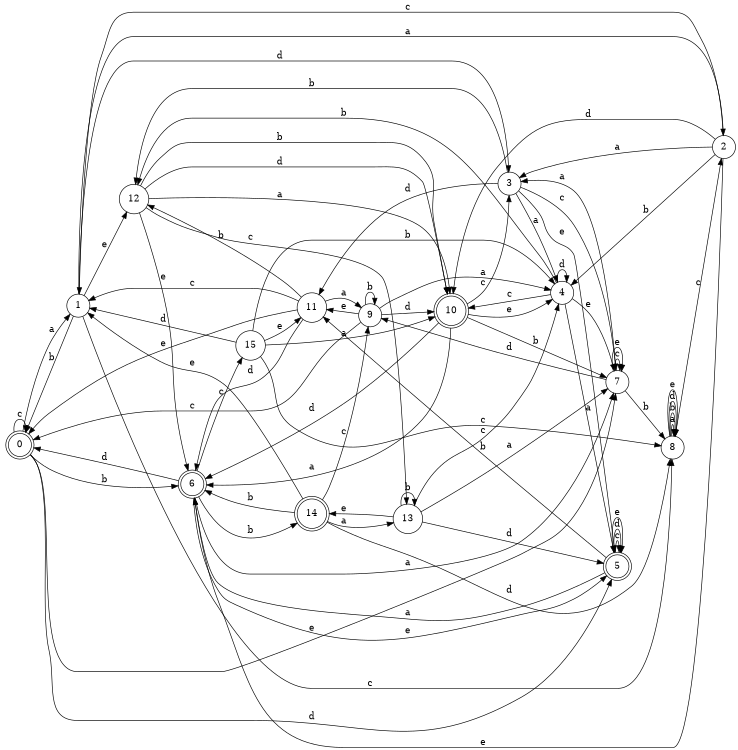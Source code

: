 digraph n13_7 {
__start0 [label="" shape="none"];

rankdir=LR;
size="8,5";

s0 [style="rounded,filled", color="black", fillcolor="white" shape="doublecircle", label="0"];
s1 [style="filled", color="black", fillcolor="white" shape="circle", label="1"];
s2 [style="filled", color="black", fillcolor="white" shape="circle", label="2"];
s3 [style="filled", color="black", fillcolor="white" shape="circle", label="3"];
s4 [style="filled", color="black", fillcolor="white" shape="circle", label="4"];
s5 [style="rounded,filled", color="black", fillcolor="white" shape="doublecircle", label="5"];
s6 [style="rounded,filled", color="black", fillcolor="white" shape="doublecircle", label="6"];
s7 [style="filled", color="black", fillcolor="white" shape="circle", label="7"];
s8 [style="filled", color="black", fillcolor="white" shape="circle", label="8"];
s9 [style="filled", color="black", fillcolor="white" shape="circle", label="9"];
s10 [style="rounded,filled", color="black", fillcolor="white" shape="doublecircle", label="10"];
s11 [style="filled", color="black", fillcolor="white" shape="circle", label="11"];
s12 [style="filled", color="black", fillcolor="white" shape="circle", label="12"];
s13 [style="filled", color="black", fillcolor="white" shape="circle", label="13"];
s14 [style="rounded,filled", color="black", fillcolor="white" shape="doublecircle", label="14"];
s15 [style="filled", color="black", fillcolor="white" shape="circle", label="15"];
s0 -> s1 [label="a"];
s0 -> s6 [label="b"];
s0 -> s0 [label="c"];
s0 -> s5 [label="d"];
s0 -> s7 [label="e"];
s1 -> s2 [label="a"];
s1 -> s0 [label="b"];
s1 -> s8 [label="c"];
s1 -> s3 [label="d"];
s1 -> s12 [label="e"];
s2 -> s3 [label="a"];
s2 -> s4 [label="b"];
s2 -> s1 [label="c"];
s2 -> s10 [label="d"];
s2 -> s6 [label="e"];
s3 -> s4 [label="a"];
s3 -> s12 [label="b"];
s3 -> s7 [label="c"];
s3 -> s11 [label="d"];
s3 -> s5 [label="e"];
s4 -> s5 [label="a"];
s4 -> s12 [label="b"];
s4 -> s10 [label="c"];
s4 -> s4 [label="d"];
s4 -> s7 [label="e"];
s5 -> s6 [label="a"];
s5 -> s11 [label="b"];
s5 -> s5 [label="c"];
s5 -> s5 [label="d"];
s5 -> s5 [label="e"];
s6 -> s7 [label="a"];
s6 -> s14 [label="b"];
s6 -> s15 [label="c"];
s6 -> s0 [label="d"];
s6 -> s5 [label="e"];
s7 -> s3 [label="a"];
s7 -> s8 [label="b"];
s7 -> s7 [label="c"];
s7 -> s9 [label="d"];
s7 -> s7 [label="e"];
s8 -> s8 [label="a"];
s8 -> s8 [label="b"];
s8 -> s2 [label="c"];
s8 -> s8 [label="d"];
s8 -> s8 [label="e"];
s9 -> s4 [label="a"];
s9 -> s9 [label="b"];
s9 -> s0 [label="c"];
s9 -> s10 [label="d"];
s9 -> s11 [label="e"];
s10 -> s6 [label="a"];
s10 -> s7 [label="b"];
s10 -> s3 [label="c"];
s10 -> s6 [label="d"];
s10 -> s4 [label="e"];
s11 -> s9 [label="a"];
s11 -> s12 [label="b"];
s11 -> s1 [label="c"];
s11 -> s6 [label="d"];
s11 -> s0 [label="e"];
s12 -> s10 [label="a"];
s12 -> s10 [label="b"];
s12 -> s13 [label="c"];
s12 -> s10 [label="d"];
s12 -> s6 [label="e"];
s13 -> s7 [label="a"];
s13 -> s13 [label="b"];
s13 -> s4 [label="c"];
s13 -> s5 [label="d"];
s13 -> s14 [label="e"];
s14 -> s13 [label="a"];
s14 -> s6 [label="b"];
s14 -> s9 [label="c"];
s14 -> s8 [label="d"];
s14 -> s1 [label="e"];
s15 -> s10 [label="a"];
s15 -> s4 [label="b"];
s15 -> s8 [label="c"];
s15 -> s1 [label="d"];
s15 -> s11 [label="e"];

}